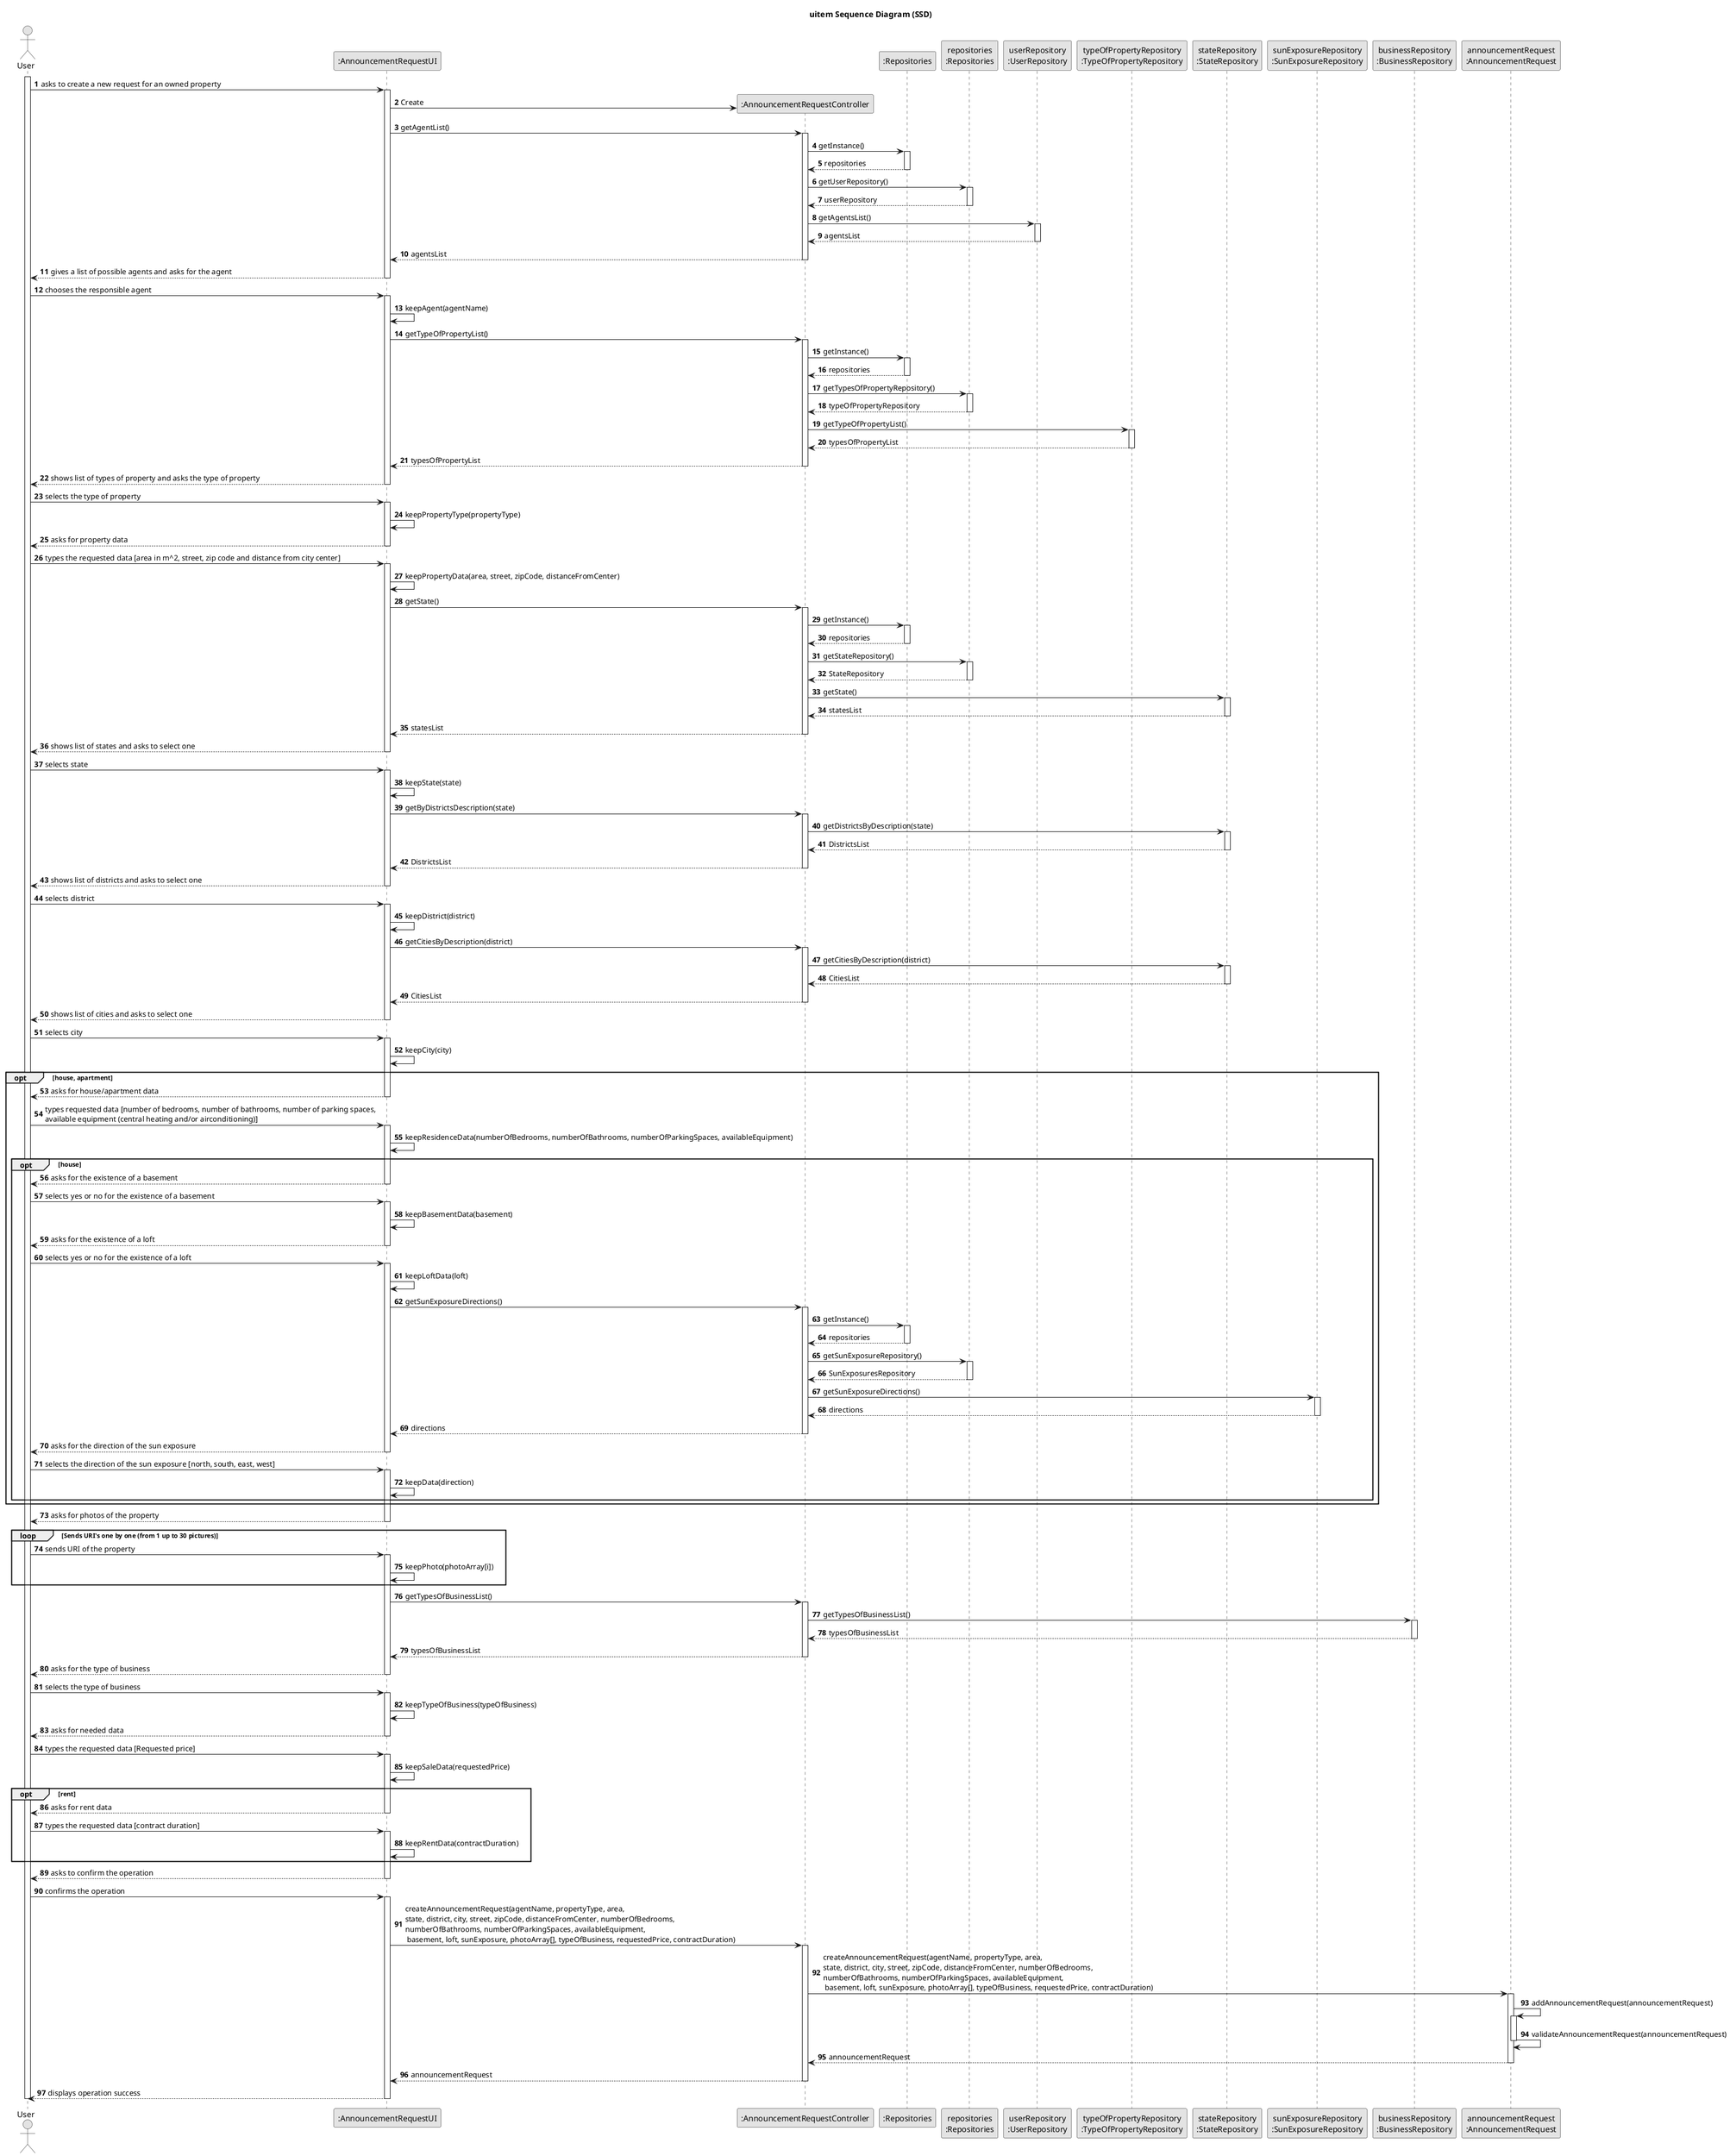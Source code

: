@startuml
skinparam monochrome true
skinparam packageStyle rectangle
skinparam shadowing false

title uitem Sequence Diagram (SSD)

autonumber

actor "User" as user
participant ":AnnouncementRequestUI" as ui
participant ":AnnouncementRequestController" as controller
participant ":Repositories" as singleton
participant "repositories\n:Repositories" as repositories
participant "userRepository\n:UserRepository" as userRepository
participant "typeOfPropertyRepository\n:TypeOfPropertyRepository" as typeOfPropertyRepository
participant "stateRepository\n:StateRepository" as stateRepository
participant "sunExposureRepository\n:SunExposureRepository" as sunExposureRepository
participant "businessRepository\n:BusinessRepository" as businessRepository
participant "announcementRequest\n:AnnouncementRequest" as announcementRequest


activate user


    user -> ui : asks to create a new request for an owned property
    activate ui

        create controller
        ui -> controller: Create
        ui -> controller: getAgentList()
        activate controller
        controller -> singleton : getInstance()
        activate singleton
            singleton --> controller : repositories
        deactivate singleton
        controller -> repositories : getUserRepository()
        activate repositories
            repositories --> controller : userRepository
        deactivate repositories
            controller -> userRepository: getAgentsList()
            activate userRepository
                userRepository --> controller: agentsList
            deactivate userRepository
            controller --> ui: agentsList
        deactivate controller

    ui --> user : gives a list of possible agents and asks for the agent
    deactivate ui

    user -> ui : chooses the responsible agent
    activate ui

        ui -> ui: keepAgent(agentName)
        ui -> controller: getTypeOfPropertyList()
        activate controller
        controller -> singleton : getInstance()
        activate singleton
            singleton --> controller : repositories
        deactivate singleton
        controller -> repositories : getTypesOfPropertyRepository()
        activate repositories
            repositories --> controller : typeOfPropertyRepository
        deactivate repositories
            controller -> typeOfPropertyRepository: getTypeOfPropertyList()
            activate typeOfPropertyRepository
                typeOfPropertyRepository --> controller: typesOfPropertyList
            deactivate typeOfPropertyRepository
            controller --> ui: typesOfPropertyList
        deactivate controller

    ui --> user : shows list of types of property and asks the type of property
    deactivate ui

    user -> ui : selects the type of property
    activate ui

        ui -> ui: keepPropertyType(propertyType)

    ui --> user : asks for property data
    deactivate ui

    user -> ui : types the requested data [area in m^2, street, zip code and distance from city center]
        activate ui
        ui -> ui: keepPropertyData(area, street, zipCode, distanceFromCenter)
        ui -> controller: getState()
                activate controller
                controller -> singleton: getInstance()
                activate singleton
                singleton --> controller : repositories
                deactivate singleton
                controller -> repositories : getStateRepository()
                activate repositories
                repositories --> controller : StateRepository
                deactivate repositories
                controller -> stateRepository: getState()
                activate stateRepository
                stateRepository --> controller: statesList
                deactivate stateRepository
                controller --> ui: statesList
                deactivate controller
                ui --> user: shows list of states and asks to select one
                deactivate ui
                user -> ui : selects state
                activate ui
                ui -> ui: keepState(state)

                ui -> controller: getByDistrictsDescription(state)
                activate controller
                controller -> stateRepository: getDistrictsByDescription(state)
                activate stateRepository
                stateRepository --> controller: DistrictsList
                deactivate stateRepository
                controller --> ui: DistrictsList
                deactivate controller
                ui --> user: shows list of districts and asks to select one
                deactivate ui
                user -> ui : selects district
                activate ui
                ui -> ui: keepDistrict(district)
                
                ui -> controller: getCitiesByDescription(district)
                activate controller
                controller -> stateRepository: getCitiesByDescription(district)
                activate stateRepository
                stateRepository --> controller: CitiesList
                deactivate stateRepository
                controller --> ui: CitiesList
                deactivate controller
                ui --> user: shows list of cities and asks to select one
                deactivate ui
                user -> ui : selects city
                activate ui
                ui -> ui: keepCity(city)

        opt house, apartment
            ui --> user : asks for house/apartment data
            deactivate ui
            user -> ui : types requested data [number of bedrooms, number of bathrooms, number of parking spaces, \navailable equipment (central heating and/or airconditioning)]
                activate ui
                ui -> ui: keepResidenceData(numberOfBedrooms, numberOfBathrooms, numberOfParkingSpaces, availableEquipment)
            opt house
                ui --> user : asks for the existence of a basement
                deactivate ui
                user -> ui: selects yes or no for the existence of a basement
                activate ui
                ui -> ui: keepBasementData(basement)
                ui --> user : asks for the existence of a loft
                deactivate ui
                user -> ui: selects yes or no for the existence of a loft
                activate ui
                ui -> ui: keepLoftData(loft)
                ui -> controller: getSunExposureDirections()
                activate controller
                controller -> singleton: getInstance()
                activate singleton
                singleton --> controller : repositories
                deactivate singleton
                controller -> repositories : getSunExposureRepository()
                activate repositories
                repositories --> controller : SunExposuresRepository
                deactivate repositories
                controller -> sunExposureRepository: getSunExposureDirections()
                activate sunExposureRepository
                sunExposureRepository --> controller: directions
                deactivate sunExposureRepository
                controller --> ui: directions
                deactivate controller
                ui --> user: asks for the direction of the sun exposure
                deactivate ui
                user -> ui : selects the direction of the sun exposure [north, south, east, west]
                activate ui
                ui -> ui: keepData(direction)
        end
    end

    ui --> user : asks for photos of the property
    deactivate ui

    loop Sends URI's one by one (from 1 up to 30 pictures)

        user -> ui : sends URI of the property
        activate ui
        ui -> ui: keepPhoto(photoArray[i])
        
    end

    ui -> controller: getTypesOfBusinessList()
        activate controller
            controller -> businessRepository: getTypesOfBusinessList()
            activate businessRepository
                businessRepository --> controller: typesOfBusinessList
            deactivate businessRepository
            controller --> ui: typesOfBusinessList
        deactivate controller
    ui ---> user : asks for the type of business
    deactivate ui

    user -> ui : selects the type of business
    activate ui

        ui -> ui: keepTypeOfBusiness(typeOfBusiness)

    ui --> user : asks for needed data
    deactivate ui

    user -> ui : types the requested data [Requested price]
    activate ui
    ui -> ui: keepSaleData(requestedPrice)
        
    opt rent
        ui --> user : asks for rent data
        deactivate ui
        user -> ui : types the requested data [contract duration]
        activate ui
        ui -> ui: keepRentData(contractDuration)
    end

    ui --> user : asks to confirm the operation
    deactivate ui

    user -> ui : confirms the operation
    activate ui
        
        ui -> controller: createAnnouncementRequest(agentName, propertyType, area, \nstate, district, city, street, zipCode, distanceFromCenter, numberOfBedrooms, \nnumberOfBathrooms, numberOfParkingSpaces, availableEquipment,\n basement, loft, sunExposure, photoArray[], typeOfBusiness, requestedPrice, contractDuration)
        activate controller
        controller -> announcementRequest: createAnnouncementRequest(agentName, propertyType, area, \nstate, district, city, street, zipCode, distanceFromCenter, numberOfBedrooms, \nnumberOfBathrooms, numberOfParkingSpaces, availableEquipment,\n basement, loft, sunExposure, photoArray[], typeOfBusiness, requestedPrice, contractDuration)
        activate announcementRequest
        announcementRequest -> announcementRequest: addAnnouncementRequest(announcementRequest)
        activate announcementRequest
        announcementRequest -> announcementRequest: validateAnnouncementRequest(announcementRequest)
        deactivate announcementRequest
        announcementRequest --> controller: announcementRequest
        deactivate announcementRequest
        controller --> ui: announcementRequest
        deactivate controller



    ui --> user : displays operation success
    deactivate ui
    deactivate user
    
    @enduml
